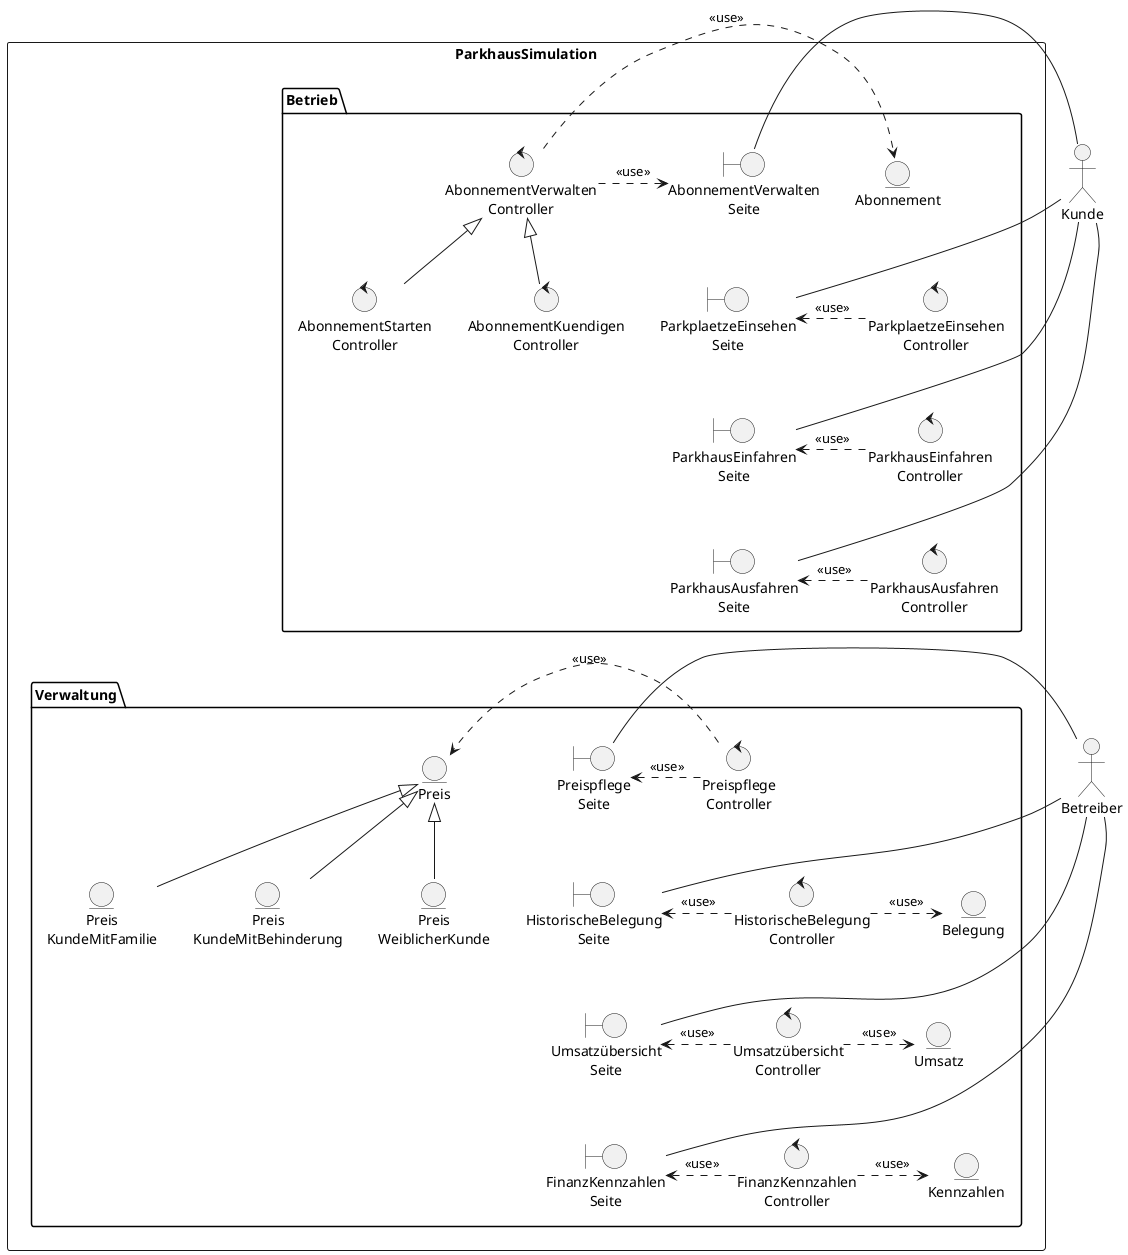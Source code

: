 @startuml

skinparam defaultTextAlignment center

' actors
'=======
:Kunde:
:Betreiber:
':Abonnent:
':Parkhausmitarbeiter:
':WeiblicherKunde:
':KundeMitFamilie:
':KundeMitBehinderung:

'system
'======
rectangle ParkhausSimulation{
    package Betrieb{
        boundary "AbonnementVerwalten\nSeite" as AbonnementVerwaltenSeite
        control "AbonnementVerwalten\nController" as AbonnementVerwaltenController
        control "AbonnementStarten\nController" as AbonnementStartenController
        control "AbonnementKuendigen\nController" as AbonnementKuendigenController
        entity Abonnement

        boundary "ParkplaetzeEinsehen\nSeite" as ParkplaetzeEinsehenSeite
        control "ParkplaetzeEinsehen\nController" as ParkplaetzeEinsehenController

        boundary "ParkhausEinfahren\nSeite" as ParkhausEinfahrenSeite
        control "ParkhausEinfahren\nController" as ParkhausEinfahrenController

        boundary "ParkhausAusfahren\nSeite" as ParkhausAusfahrenSeite
        control "ParkhausAusfahren\nController" as ParkhausAusfahrenController

        'boundary "ParkplatzErhalten\nSeite" as ParkplatzErhaltenSeite
        'boundary "TicketBezahlen\nSeite" as TicketBezahlenSeite

    }

    package Verwaltung{
        boundary "Preispflege\nSeite" as PreispflegeSeite
        control "Preispflege\nController" as PreispflegeController
        entity Preis
        entity "Preis\nWeiblicherKunde" as PreisWeiblicherKunde
        entity "Preis\nKundeMitFamilie" as PreisKundeMitFamilie
        entity "Preis\nKundeMitBehinderung" as PreisKundeMitBehinderung

        boundary "FinanzKennzahlen\nSeite" as FinanzKennzahlenSeite
        control "FinanzKennzahlen\nController" as FinanzKennzahlenController
        entity Umsatz

        boundary "HistorischeBelegung\nSeite" as HistorischeBelegungSeite
        control "HistorischeBelegung\nController" as HistorischeBelegungController
        entity Belegung

        boundary "Umsatzübersicht\nSeite" as UmsatzübersichtSeite
        control "Umsatzübersicht\nController" as UmsatzübersichtController
        entity Kennzahlen
    }
}
'relations: actors - actors
'==========================
'WeiblicherKunde --|> Kunde
'KundeMitBehinderung --|> Kunde
'KundeMitFamilie --|> Kunde
'Parkhausmitarbeiter --|> Kunde

'relations: actors - boundaries
'==============================
Kunde -right- AbonnementVerwaltenSeite
Kunde -right- ParkplaetzeEinsehenSeite
Kunde -right- ParkhausEinfahrenSeite
Kunde -right- ParkhausAusfahrenSeite

Betreiber -right- PreispflegeSeite
Betreiber -right- HistorischeBelegungSeite
Betreiber -right- UmsatzübersichtSeite
Betreiber -right- FinanzKennzahlenSeite

'relations: boundaries - controllers
'===================================
AbonnementVerwaltenSeite <.right. AbonnementVerwaltenController : <<use>>

ParkplaetzeEinsehenSeite <.right. ParkplaetzeEinsehenController : <<use>>
ParkhausEinfahrenSeite <.right. ParkhausEinfahrenController : <<use>>
ParkhausAusfahrenSeite <.right. ParkhausAusfahrenController : <<use>>

PreispflegeSeite <.right. PreispflegeController : <<use>>
HistorischeBelegungSeite <.right. HistorischeBelegungController : <<use>>
UmsatzübersichtSeite <.right. UmsatzübersichtController : <<use>>
FinanzKennzahlenSeite <.right. FinanzKennzahlenController : <<use>>

'relations: controllers - others
'===============================
AbonnementVerwaltenController .right.> Abonnement : <<use>>
PreispflegeController .right.> Preis : <<use>>
HistorischeBelegungController .right.> Belegung : <<use>>
UmsatzübersichtController .right.> Umsatz : <<use>>
FinanzKennzahlenController .right.> Kennzahlen : <<use>>

' relations: entities - specializations
'======================================
Preis <|-down- PreisWeiblicherKunde
Preis <|-down- PreisKundeMitBehinderung
Preis <|-down- PreisKundeMitFamilie

' relations: controllers - specializations
'=========================================
AbonnementVerwaltenController <|-down- AbonnementKuendigenController
AbonnementVerwaltenController <|-down- AbonnementStartenController


' fixing layout
'==============
AbonnementVerwaltenSeite -[hidden]down- ParkplaetzeEinsehenSeite
ParkplaetzeEinsehenSeite -[hidden]down- ParkhausEinfahrenSeite
ParkhausEinfahrenSeite -[hidden]down- ParkhausAusfahrenSeite

ParkhausAusfahrenSeite -[hidden]down- PreispflegeSeite

PreispflegeSeite -[hidden]down- HistorischeBelegungSeite
HistorischeBelegungSeite -[hidden]down- UmsatzübersichtSeite
UmsatzübersichtSeite -[hidden]down- FinanzKennzahlenSeite








@enduml
